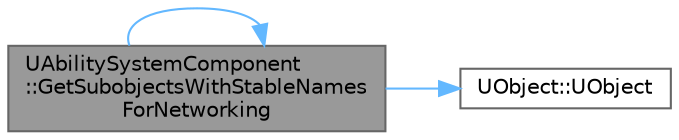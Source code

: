 digraph "UAbilitySystemComponent::GetSubobjectsWithStableNamesForNetworking"
{
 // INTERACTIVE_SVG=YES
 // LATEX_PDF_SIZE
  bgcolor="transparent";
  edge [fontname=Helvetica,fontsize=10,labelfontname=Helvetica,labelfontsize=10];
  node [fontname=Helvetica,fontsize=10,shape=box,height=0.2,width=0.4];
  rankdir="LR";
  Node1 [id="Node000001",label="UAbilitySystemComponent\l::GetSubobjectsWithStableNames\lForNetworking",height=0.2,width=0.4,color="gray40", fillcolor="grey60", style="filled", fontcolor="black",tooltip="Returns a list of sub-objects that have stable names for networking."];
  Node1 -> Node2 [id="edge1_Node000001_Node000002",color="steelblue1",style="solid",tooltip=" "];
  Node2 [id="Node000002",label="UObject::UObject",height=0.2,width=0.4,color="grey40", fillcolor="white", style="filled",URL="$df/def/classUObject.html#ae1e8afb0b1117edf494eab22aea37761",tooltip="Default constructor."];
  Node1 -> Node1 [id="edge2_Node000001_Node000001",color="steelblue1",style="solid",tooltip=" "];
}
